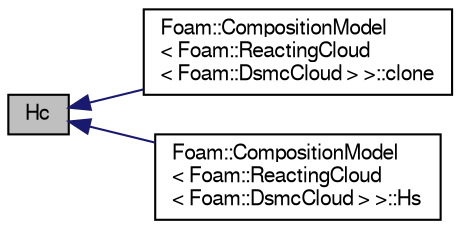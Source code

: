 digraph "Hc"
{
  bgcolor="transparent";
  edge [fontname="FreeSans",fontsize="10",labelfontname="FreeSans",labelfontsize="10"];
  node [fontname="FreeSans",fontsize="10",shape=record];
  rankdir="LR";
  Node144 [label="Hc",height=0.2,width=0.4,color="black", fillcolor="grey75", style="filled", fontcolor="black"];
  Node144 -> Node145 [dir="back",color="midnightblue",fontsize="10",style="solid",fontname="FreeSans"];
  Node145 [label="Foam::CompositionModel\l\< Foam::ReactingCloud\l\< Foam::DsmcCloud \> \>::clone",height=0.2,width=0.4,color="black",URL="$a23806.html#a978beb1d8454ca481790660427b9b37c",tooltip="Construct and return a clone. "];
  Node144 -> Node146 [dir="back",color="midnightblue",fontsize="10",style="solid",fontname="FreeSans"];
  Node146 [label="Foam::CompositionModel\l\< Foam::ReactingCloud\l\< Foam::DsmcCloud \> \>::Hs",height=0.2,width=0.4,color="black",URL="$a23806.html#abfcdbe074fed774502a051ee464c1066",tooltip="Return sensible enthalpy for the phase phaseI. "];
}
